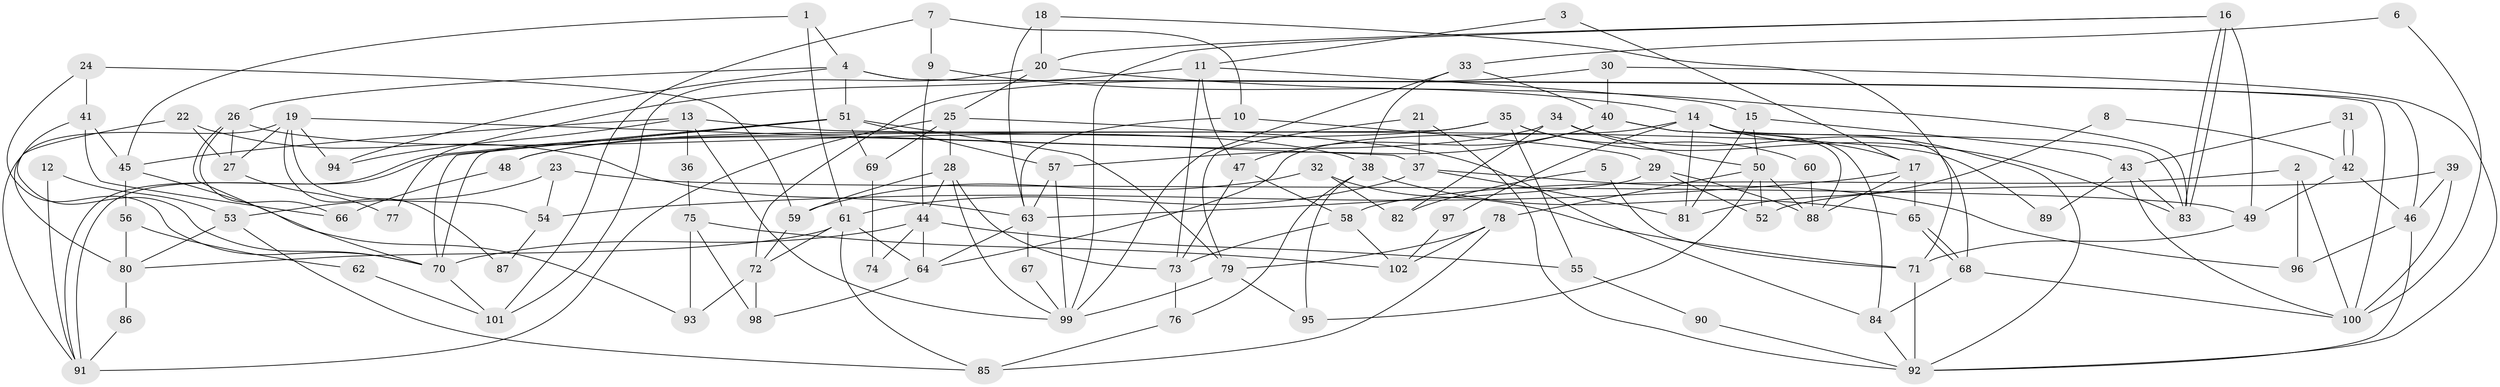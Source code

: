 // Generated by graph-tools (version 1.1) at 2025/36/03/09/25 02:36:27]
// undirected, 102 vertices, 204 edges
graph export_dot {
graph [start="1"]
  node [color=gray90,style=filled];
  1;
  2;
  3;
  4;
  5;
  6;
  7;
  8;
  9;
  10;
  11;
  12;
  13;
  14;
  15;
  16;
  17;
  18;
  19;
  20;
  21;
  22;
  23;
  24;
  25;
  26;
  27;
  28;
  29;
  30;
  31;
  32;
  33;
  34;
  35;
  36;
  37;
  38;
  39;
  40;
  41;
  42;
  43;
  44;
  45;
  46;
  47;
  48;
  49;
  50;
  51;
  52;
  53;
  54;
  55;
  56;
  57;
  58;
  59;
  60;
  61;
  62;
  63;
  64;
  65;
  66;
  67;
  68;
  69;
  70;
  71;
  72;
  73;
  74;
  75;
  76;
  77;
  78;
  79;
  80;
  81;
  82;
  83;
  84;
  85;
  86;
  87;
  88;
  89;
  90;
  91;
  92;
  93;
  94;
  95;
  96;
  97;
  98;
  99;
  100;
  101;
  102;
  1 -- 45;
  1 -- 4;
  1 -- 61;
  2 -- 58;
  2 -- 96;
  2 -- 100;
  3 -- 11;
  3 -- 17;
  4 -- 51;
  4 -- 100;
  4 -- 26;
  4 -- 46;
  4 -- 94;
  5 -- 71;
  5 -- 82;
  6 -- 100;
  6 -- 33;
  7 -- 101;
  7 -- 10;
  7 -- 9;
  8 -- 42;
  8 -- 81;
  9 -- 44;
  9 -- 14;
  10 -- 63;
  10 -- 29;
  11 -- 73;
  11 -- 15;
  11 -- 47;
  11 -- 77;
  12 -- 53;
  12 -- 91;
  13 -- 94;
  13 -- 99;
  13 -- 36;
  13 -- 45;
  13 -- 89;
  14 -- 64;
  14 -- 17;
  14 -- 68;
  14 -- 81;
  14 -- 83;
  14 -- 97;
  15 -- 43;
  15 -- 81;
  15 -- 50;
  16 -- 99;
  16 -- 83;
  16 -- 83;
  16 -- 20;
  16 -- 49;
  17 -- 88;
  17 -- 54;
  17 -- 65;
  18 -- 63;
  18 -- 20;
  18 -- 71;
  19 -- 54;
  19 -- 91;
  19 -- 27;
  19 -- 37;
  19 -- 87;
  19 -- 94;
  20 -- 83;
  20 -- 25;
  20 -- 101;
  21 -- 37;
  21 -- 92;
  21 -- 79;
  22 -- 63;
  22 -- 27;
  22 -- 80;
  23 -- 53;
  23 -- 49;
  23 -- 54;
  24 -- 59;
  24 -- 70;
  24 -- 41;
  25 -- 28;
  25 -- 69;
  25 -- 84;
  25 -- 91;
  26 -- 70;
  26 -- 27;
  26 -- 38;
  26 -- 66;
  27 -- 77;
  28 -- 99;
  28 -- 73;
  28 -- 44;
  28 -- 59;
  29 -- 88;
  29 -- 52;
  29 -- 63;
  30 -- 92;
  30 -- 40;
  30 -- 72;
  31 -- 42;
  31 -- 42;
  31 -- 43;
  32 -- 71;
  32 -- 59;
  32 -- 82;
  33 -- 38;
  33 -- 40;
  33 -- 99;
  34 -- 50;
  34 -- 92;
  34 -- 48;
  34 -- 82;
  35 -- 70;
  35 -- 83;
  35 -- 48;
  35 -- 55;
  35 -- 60;
  36 -- 75;
  37 -- 61;
  37 -- 81;
  37 -- 96;
  38 -- 65;
  38 -- 76;
  38 -- 95;
  39 -- 46;
  39 -- 100;
  39 -- 52;
  40 -- 84;
  40 -- 57;
  40 -- 47;
  40 -- 88;
  41 -- 66;
  41 -- 45;
  41 -- 70;
  42 -- 46;
  42 -- 49;
  43 -- 83;
  43 -- 100;
  43 -- 89;
  44 -- 64;
  44 -- 55;
  44 -- 70;
  44 -- 74;
  45 -- 56;
  45 -- 93;
  46 -- 92;
  46 -- 96;
  47 -- 58;
  47 -- 73;
  48 -- 66;
  49 -- 71;
  50 -- 95;
  50 -- 52;
  50 -- 78;
  50 -- 88;
  51 -- 70;
  51 -- 91;
  51 -- 91;
  51 -- 57;
  51 -- 69;
  51 -- 79;
  53 -- 85;
  53 -- 80;
  54 -- 87;
  55 -- 90;
  56 -- 80;
  56 -- 62;
  57 -- 99;
  57 -- 63;
  58 -- 73;
  58 -- 102;
  59 -- 72;
  60 -- 88;
  61 -- 72;
  61 -- 64;
  61 -- 80;
  61 -- 85;
  62 -- 101;
  63 -- 64;
  63 -- 67;
  64 -- 98;
  65 -- 68;
  65 -- 68;
  67 -- 99;
  68 -- 84;
  68 -- 100;
  69 -- 74;
  70 -- 101;
  71 -- 92;
  72 -- 93;
  72 -- 98;
  73 -- 76;
  75 -- 98;
  75 -- 102;
  75 -- 93;
  76 -- 85;
  78 -- 79;
  78 -- 85;
  78 -- 102;
  79 -- 95;
  79 -- 99;
  80 -- 86;
  84 -- 92;
  86 -- 91;
  90 -- 92;
  97 -- 102;
}
